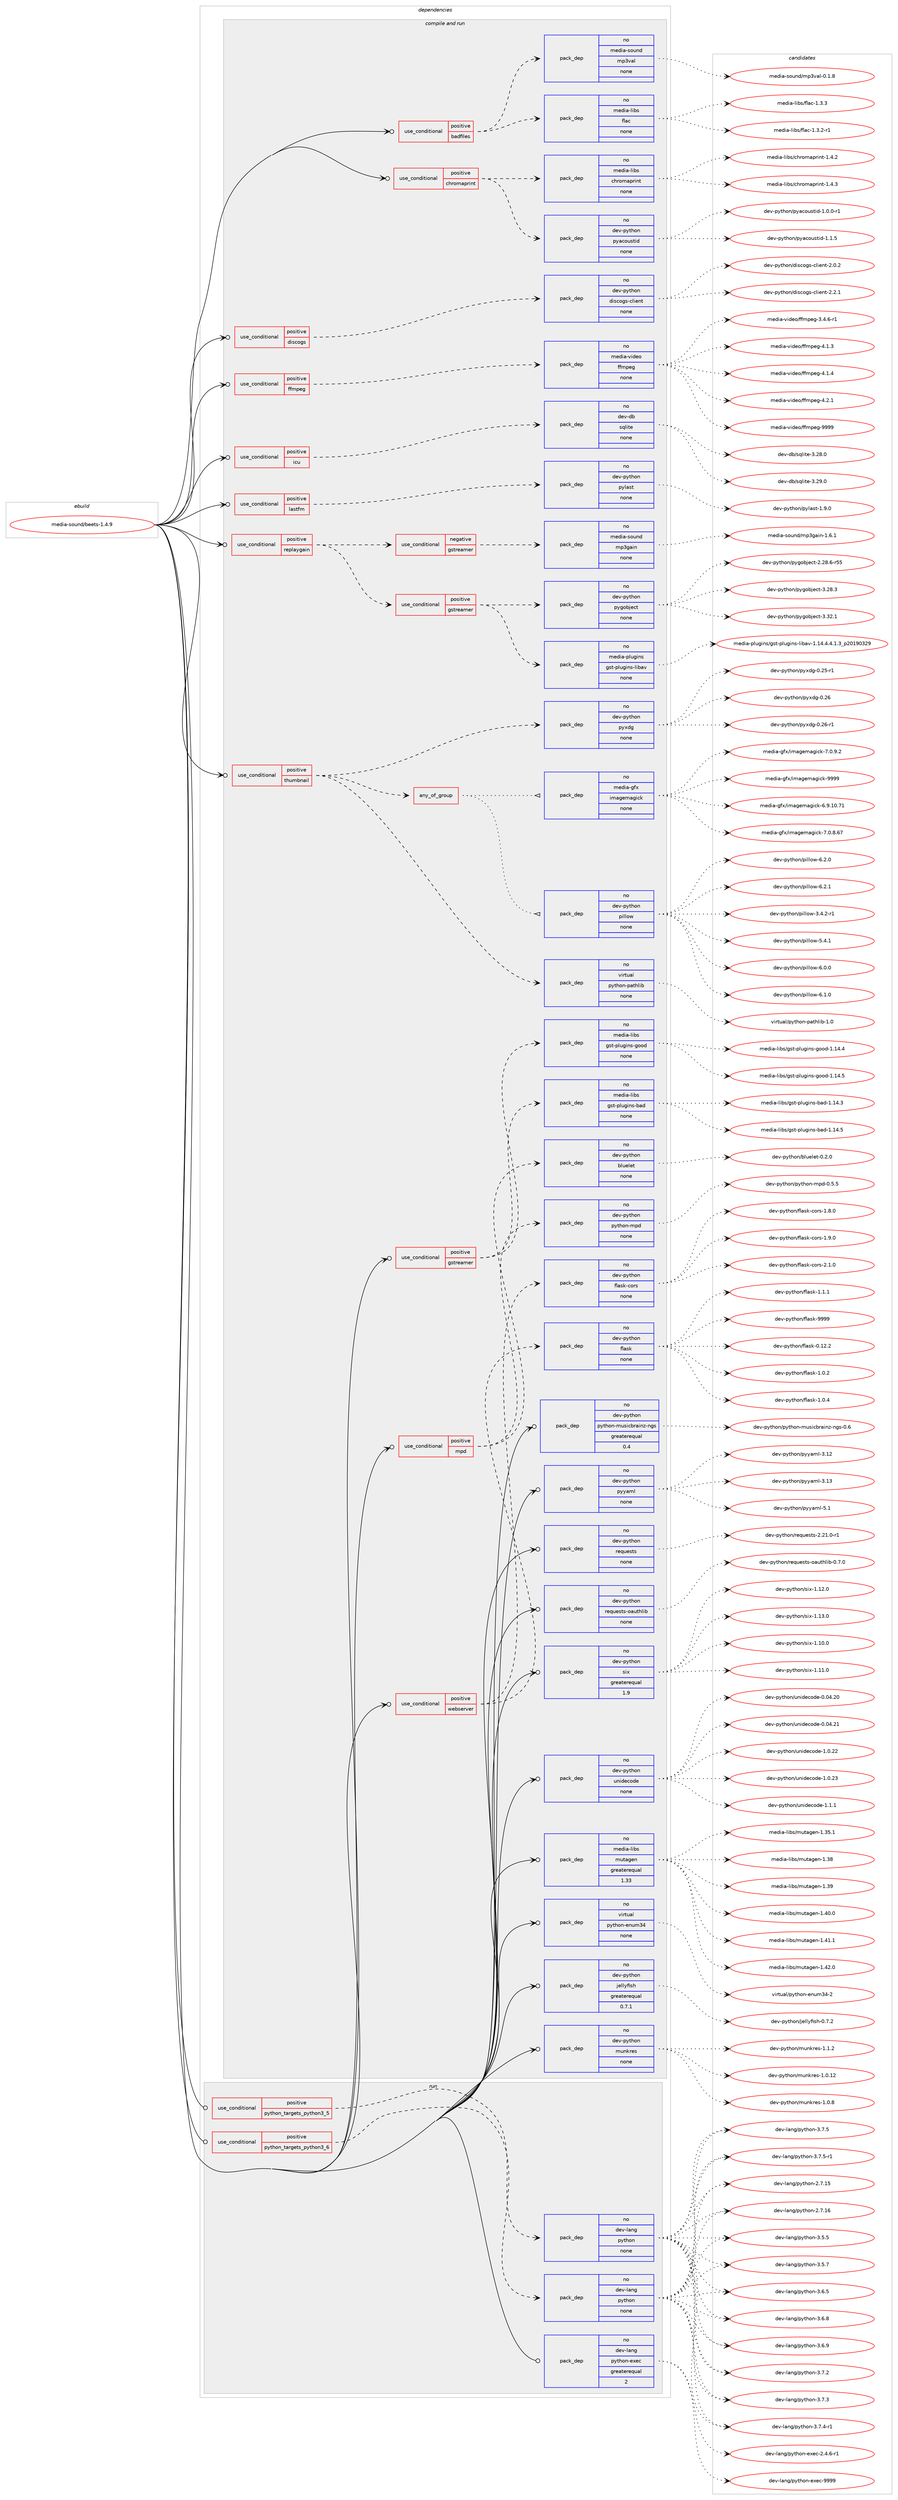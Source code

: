 digraph prolog {

# *************
# Graph options
# *************

newrank=true;
concentrate=true;
compound=true;
graph [rankdir=LR,fontname=Helvetica,fontsize=10,ranksep=1.5];#, ranksep=2.5, nodesep=0.2];
edge  [arrowhead=vee];
node  [fontname=Helvetica,fontsize=10];

# **********
# The ebuild
# **********

subgraph cluster_leftcol {
color=gray;
rank=same;
label=<<i>ebuild</i>>;
id [label="media-sound/beets-1.4.9", color=red, width=4, href="../media-sound/beets-1.4.9.svg"];
}

# ****************
# The dependencies
# ****************

subgraph cluster_midcol {
color=gray;
label=<<i>dependencies</i>>;
subgraph cluster_compile {
fillcolor="#eeeeee";
style=filled;
label=<<i>compile</i>>;
}
subgraph cluster_compileandrun {
fillcolor="#eeeeee";
style=filled;
label=<<i>compile and run</i>>;
subgraph cond193593 {
dependency797470 [label=<<TABLE BORDER="0" CELLBORDER="1" CELLSPACING="0" CELLPADDING="4"><TR><TD ROWSPAN="3" CELLPADDING="10">use_conditional</TD></TR><TR><TD>positive</TD></TR><TR><TD>badfiles</TD></TR></TABLE>>, shape=none, color=red];
subgraph pack589943 {
dependency797471 [label=<<TABLE BORDER="0" CELLBORDER="1" CELLSPACING="0" CELLPADDING="4" WIDTH="220"><TR><TD ROWSPAN="6" CELLPADDING="30">pack_dep</TD></TR><TR><TD WIDTH="110">no</TD></TR><TR><TD>media-libs</TD></TR><TR><TD>flac</TD></TR><TR><TD>none</TD></TR><TR><TD></TD></TR></TABLE>>, shape=none, color=blue];
}
dependency797470:e -> dependency797471:w [weight=20,style="dashed",arrowhead="vee"];
subgraph pack589944 {
dependency797472 [label=<<TABLE BORDER="0" CELLBORDER="1" CELLSPACING="0" CELLPADDING="4" WIDTH="220"><TR><TD ROWSPAN="6" CELLPADDING="30">pack_dep</TD></TR><TR><TD WIDTH="110">no</TD></TR><TR><TD>media-sound</TD></TR><TR><TD>mp3val</TD></TR><TR><TD>none</TD></TR><TR><TD></TD></TR></TABLE>>, shape=none, color=blue];
}
dependency797470:e -> dependency797472:w [weight=20,style="dashed",arrowhead="vee"];
}
id:e -> dependency797470:w [weight=20,style="solid",arrowhead="odotvee"];
subgraph cond193594 {
dependency797473 [label=<<TABLE BORDER="0" CELLBORDER="1" CELLSPACING="0" CELLPADDING="4"><TR><TD ROWSPAN="3" CELLPADDING="10">use_conditional</TD></TR><TR><TD>positive</TD></TR><TR><TD>chromaprint</TD></TR></TABLE>>, shape=none, color=red];
subgraph pack589945 {
dependency797474 [label=<<TABLE BORDER="0" CELLBORDER="1" CELLSPACING="0" CELLPADDING="4" WIDTH="220"><TR><TD ROWSPAN="6" CELLPADDING="30">pack_dep</TD></TR><TR><TD WIDTH="110">no</TD></TR><TR><TD>dev-python</TD></TR><TR><TD>pyacoustid</TD></TR><TR><TD>none</TD></TR><TR><TD></TD></TR></TABLE>>, shape=none, color=blue];
}
dependency797473:e -> dependency797474:w [weight=20,style="dashed",arrowhead="vee"];
subgraph pack589946 {
dependency797475 [label=<<TABLE BORDER="0" CELLBORDER="1" CELLSPACING="0" CELLPADDING="4" WIDTH="220"><TR><TD ROWSPAN="6" CELLPADDING="30">pack_dep</TD></TR><TR><TD WIDTH="110">no</TD></TR><TR><TD>media-libs</TD></TR><TR><TD>chromaprint</TD></TR><TR><TD>none</TD></TR><TR><TD></TD></TR></TABLE>>, shape=none, color=blue];
}
dependency797473:e -> dependency797475:w [weight=20,style="dashed",arrowhead="vee"];
}
id:e -> dependency797473:w [weight=20,style="solid",arrowhead="odotvee"];
subgraph cond193595 {
dependency797476 [label=<<TABLE BORDER="0" CELLBORDER="1" CELLSPACING="0" CELLPADDING="4"><TR><TD ROWSPAN="3" CELLPADDING="10">use_conditional</TD></TR><TR><TD>positive</TD></TR><TR><TD>discogs</TD></TR></TABLE>>, shape=none, color=red];
subgraph pack589947 {
dependency797477 [label=<<TABLE BORDER="0" CELLBORDER="1" CELLSPACING="0" CELLPADDING="4" WIDTH="220"><TR><TD ROWSPAN="6" CELLPADDING="30">pack_dep</TD></TR><TR><TD WIDTH="110">no</TD></TR><TR><TD>dev-python</TD></TR><TR><TD>discogs-client</TD></TR><TR><TD>none</TD></TR><TR><TD></TD></TR></TABLE>>, shape=none, color=blue];
}
dependency797476:e -> dependency797477:w [weight=20,style="dashed",arrowhead="vee"];
}
id:e -> dependency797476:w [weight=20,style="solid",arrowhead="odotvee"];
subgraph cond193596 {
dependency797478 [label=<<TABLE BORDER="0" CELLBORDER="1" CELLSPACING="0" CELLPADDING="4"><TR><TD ROWSPAN="3" CELLPADDING="10">use_conditional</TD></TR><TR><TD>positive</TD></TR><TR><TD>ffmpeg</TD></TR></TABLE>>, shape=none, color=red];
subgraph pack589948 {
dependency797479 [label=<<TABLE BORDER="0" CELLBORDER="1" CELLSPACING="0" CELLPADDING="4" WIDTH="220"><TR><TD ROWSPAN="6" CELLPADDING="30">pack_dep</TD></TR><TR><TD WIDTH="110">no</TD></TR><TR><TD>media-video</TD></TR><TR><TD>ffmpeg</TD></TR><TR><TD>none</TD></TR><TR><TD></TD></TR></TABLE>>, shape=none, color=blue];
}
dependency797478:e -> dependency797479:w [weight=20,style="dashed",arrowhead="vee"];
}
id:e -> dependency797478:w [weight=20,style="solid",arrowhead="odotvee"];
subgraph cond193597 {
dependency797480 [label=<<TABLE BORDER="0" CELLBORDER="1" CELLSPACING="0" CELLPADDING="4"><TR><TD ROWSPAN="3" CELLPADDING="10">use_conditional</TD></TR><TR><TD>positive</TD></TR><TR><TD>gstreamer</TD></TR></TABLE>>, shape=none, color=red];
subgraph pack589949 {
dependency797481 [label=<<TABLE BORDER="0" CELLBORDER="1" CELLSPACING="0" CELLPADDING="4" WIDTH="220"><TR><TD ROWSPAN="6" CELLPADDING="30">pack_dep</TD></TR><TR><TD WIDTH="110">no</TD></TR><TR><TD>media-libs</TD></TR><TR><TD>gst-plugins-good</TD></TR><TR><TD>none</TD></TR><TR><TD></TD></TR></TABLE>>, shape=none, color=blue];
}
dependency797480:e -> dependency797481:w [weight=20,style="dashed",arrowhead="vee"];
subgraph pack589950 {
dependency797482 [label=<<TABLE BORDER="0" CELLBORDER="1" CELLSPACING="0" CELLPADDING="4" WIDTH="220"><TR><TD ROWSPAN="6" CELLPADDING="30">pack_dep</TD></TR><TR><TD WIDTH="110">no</TD></TR><TR><TD>media-libs</TD></TR><TR><TD>gst-plugins-bad</TD></TR><TR><TD>none</TD></TR><TR><TD></TD></TR></TABLE>>, shape=none, color=blue];
}
dependency797480:e -> dependency797482:w [weight=20,style="dashed",arrowhead="vee"];
}
id:e -> dependency797480:w [weight=20,style="solid",arrowhead="odotvee"];
subgraph cond193598 {
dependency797483 [label=<<TABLE BORDER="0" CELLBORDER="1" CELLSPACING="0" CELLPADDING="4"><TR><TD ROWSPAN="3" CELLPADDING="10">use_conditional</TD></TR><TR><TD>positive</TD></TR><TR><TD>icu</TD></TR></TABLE>>, shape=none, color=red];
subgraph pack589951 {
dependency797484 [label=<<TABLE BORDER="0" CELLBORDER="1" CELLSPACING="0" CELLPADDING="4" WIDTH="220"><TR><TD ROWSPAN="6" CELLPADDING="30">pack_dep</TD></TR><TR><TD WIDTH="110">no</TD></TR><TR><TD>dev-db</TD></TR><TR><TD>sqlite</TD></TR><TR><TD>none</TD></TR><TR><TD></TD></TR></TABLE>>, shape=none, color=blue];
}
dependency797483:e -> dependency797484:w [weight=20,style="dashed",arrowhead="vee"];
}
id:e -> dependency797483:w [weight=20,style="solid",arrowhead="odotvee"];
subgraph cond193599 {
dependency797485 [label=<<TABLE BORDER="0" CELLBORDER="1" CELLSPACING="0" CELLPADDING="4"><TR><TD ROWSPAN="3" CELLPADDING="10">use_conditional</TD></TR><TR><TD>positive</TD></TR><TR><TD>lastfm</TD></TR></TABLE>>, shape=none, color=red];
subgraph pack589952 {
dependency797486 [label=<<TABLE BORDER="0" CELLBORDER="1" CELLSPACING="0" CELLPADDING="4" WIDTH="220"><TR><TD ROWSPAN="6" CELLPADDING="30">pack_dep</TD></TR><TR><TD WIDTH="110">no</TD></TR><TR><TD>dev-python</TD></TR><TR><TD>pylast</TD></TR><TR><TD>none</TD></TR><TR><TD></TD></TR></TABLE>>, shape=none, color=blue];
}
dependency797485:e -> dependency797486:w [weight=20,style="dashed",arrowhead="vee"];
}
id:e -> dependency797485:w [weight=20,style="solid",arrowhead="odotvee"];
subgraph cond193600 {
dependency797487 [label=<<TABLE BORDER="0" CELLBORDER="1" CELLSPACING="0" CELLPADDING="4"><TR><TD ROWSPAN="3" CELLPADDING="10">use_conditional</TD></TR><TR><TD>positive</TD></TR><TR><TD>mpd</TD></TR></TABLE>>, shape=none, color=red];
subgraph pack589953 {
dependency797488 [label=<<TABLE BORDER="0" CELLBORDER="1" CELLSPACING="0" CELLPADDING="4" WIDTH="220"><TR><TD ROWSPAN="6" CELLPADDING="30">pack_dep</TD></TR><TR><TD WIDTH="110">no</TD></TR><TR><TD>dev-python</TD></TR><TR><TD>bluelet</TD></TR><TR><TD>none</TD></TR><TR><TD></TD></TR></TABLE>>, shape=none, color=blue];
}
dependency797487:e -> dependency797488:w [weight=20,style="dashed",arrowhead="vee"];
subgraph pack589954 {
dependency797489 [label=<<TABLE BORDER="0" CELLBORDER="1" CELLSPACING="0" CELLPADDING="4" WIDTH="220"><TR><TD ROWSPAN="6" CELLPADDING="30">pack_dep</TD></TR><TR><TD WIDTH="110">no</TD></TR><TR><TD>dev-python</TD></TR><TR><TD>python-mpd</TD></TR><TR><TD>none</TD></TR><TR><TD></TD></TR></TABLE>>, shape=none, color=blue];
}
dependency797487:e -> dependency797489:w [weight=20,style="dashed",arrowhead="vee"];
}
id:e -> dependency797487:w [weight=20,style="solid",arrowhead="odotvee"];
subgraph cond193601 {
dependency797490 [label=<<TABLE BORDER="0" CELLBORDER="1" CELLSPACING="0" CELLPADDING="4"><TR><TD ROWSPAN="3" CELLPADDING="10">use_conditional</TD></TR><TR><TD>positive</TD></TR><TR><TD>replaygain</TD></TR></TABLE>>, shape=none, color=red];
subgraph cond193602 {
dependency797491 [label=<<TABLE BORDER="0" CELLBORDER="1" CELLSPACING="0" CELLPADDING="4"><TR><TD ROWSPAN="3" CELLPADDING="10">use_conditional</TD></TR><TR><TD>positive</TD></TR><TR><TD>gstreamer</TD></TR></TABLE>>, shape=none, color=red];
subgraph pack589955 {
dependency797492 [label=<<TABLE BORDER="0" CELLBORDER="1" CELLSPACING="0" CELLPADDING="4" WIDTH="220"><TR><TD ROWSPAN="6" CELLPADDING="30">pack_dep</TD></TR><TR><TD WIDTH="110">no</TD></TR><TR><TD>dev-python</TD></TR><TR><TD>pygobject</TD></TR><TR><TD>none</TD></TR><TR><TD></TD></TR></TABLE>>, shape=none, color=blue];
}
dependency797491:e -> dependency797492:w [weight=20,style="dashed",arrowhead="vee"];
subgraph pack589956 {
dependency797493 [label=<<TABLE BORDER="0" CELLBORDER="1" CELLSPACING="0" CELLPADDING="4" WIDTH="220"><TR><TD ROWSPAN="6" CELLPADDING="30">pack_dep</TD></TR><TR><TD WIDTH="110">no</TD></TR><TR><TD>media-plugins</TD></TR><TR><TD>gst-plugins-libav</TD></TR><TR><TD>none</TD></TR><TR><TD></TD></TR></TABLE>>, shape=none, color=blue];
}
dependency797491:e -> dependency797493:w [weight=20,style="dashed",arrowhead="vee"];
}
dependency797490:e -> dependency797491:w [weight=20,style="dashed",arrowhead="vee"];
subgraph cond193603 {
dependency797494 [label=<<TABLE BORDER="0" CELLBORDER="1" CELLSPACING="0" CELLPADDING="4"><TR><TD ROWSPAN="3" CELLPADDING="10">use_conditional</TD></TR><TR><TD>negative</TD></TR><TR><TD>gstreamer</TD></TR></TABLE>>, shape=none, color=red];
subgraph pack589957 {
dependency797495 [label=<<TABLE BORDER="0" CELLBORDER="1" CELLSPACING="0" CELLPADDING="4" WIDTH="220"><TR><TD ROWSPAN="6" CELLPADDING="30">pack_dep</TD></TR><TR><TD WIDTH="110">no</TD></TR><TR><TD>media-sound</TD></TR><TR><TD>mp3gain</TD></TR><TR><TD>none</TD></TR><TR><TD></TD></TR></TABLE>>, shape=none, color=blue];
}
dependency797494:e -> dependency797495:w [weight=20,style="dashed",arrowhead="vee"];
}
dependency797490:e -> dependency797494:w [weight=20,style="dashed",arrowhead="vee"];
}
id:e -> dependency797490:w [weight=20,style="solid",arrowhead="odotvee"];
subgraph cond193604 {
dependency797496 [label=<<TABLE BORDER="0" CELLBORDER="1" CELLSPACING="0" CELLPADDING="4"><TR><TD ROWSPAN="3" CELLPADDING="10">use_conditional</TD></TR><TR><TD>positive</TD></TR><TR><TD>thumbnail</TD></TR></TABLE>>, shape=none, color=red];
subgraph pack589958 {
dependency797497 [label=<<TABLE BORDER="0" CELLBORDER="1" CELLSPACING="0" CELLPADDING="4" WIDTH="220"><TR><TD ROWSPAN="6" CELLPADDING="30">pack_dep</TD></TR><TR><TD WIDTH="110">no</TD></TR><TR><TD>dev-python</TD></TR><TR><TD>pyxdg</TD></TR><TR><TD>none</TD></TR><TR><TD></TD></TR></TABLE>>, shape=none, color=blue];
}
dependency797496:e -> dependency797497:w [weight=20,style="dashed",arrowhead="vee"];
subgraph pack589959 {
dependency797498 [label=<<TABLE BORDER="0" CELLBORDER="1" CELLSPACING="0" CELLPADDING="4" WIDTH="220"><TR><TD ROWSPAN="6" CELLPADDING="30">pack_dep</TD></TR><TR><TD WIDTH="110">no</TD></TR><TR><TD>virtual</TD></TR><TR><TD>python-pathlib</TD></TR><TR><TD>none</TD></TR><TR><TD></TD></TR></TABLE>>, shape=none, color=blue];
}
dependency797496:e -> dependency797498:w [weight=20,style="dashed",arrowhead="vee"];
subgraph any13486 {
dependency797499 [label=<<TABLE BORDER="0" CELLBORDER="1" CELLSPACING="0" CELLPADDING="4"><TR><TD CELLPADDING="10">any_of_group</TD></TR></TABLE>>, shape=none, color=red];subgraph pack589960 {
dependency797500 [label=<<TABLE BORDER="0" CELLBORDER="1" CELLSPACING="0" CELLPADDING="4" WIDTH="220"><TR><TD ROWSPAN="6" CELLPADDING="30">pack_dep</TD></TR><TR><TD WIDTH="110">no</TD></TR><TR><TD>dev-python</TD></TR><TR><TD>pillow</TD></TR><TR><TD>none</TD></TR><TR><TD></TD></TR></TABLE>>, shape=none, color=blue];
}
dependency797499:e -> dependency797500:w [weight=20,style="dotted",arrowhead="oinv"];
subgraph pack589961 {
dependency797501 [label=<<TABLE BORDER="0" CELLBORDER="1" CELLSPACING="0" CELLPADDING="4" WIDTH="220"><TR><TD ROWSPAN="6" CELLPADDING="30">pack_dep</TD></TR><TR><TD WIDTH="110">no</TD></TR><TR><TD>media-gfx</TD></TR><TR><TD>imagemagick</TD></TR><TR><TD>none</TD></TR><TR><TD></TD></TR></TABLE>>, shape=none, color=blue];
}
dependency797499:e -> dependency797501:w [weight=20,style="dotted",arrowhead="oinv"];
}
dependency797496:e -> dependency797499:w [weight=20,style="dashed",arrowhead="vee"];
}
id:e -> dependency797496:w [weight=20,style="solid",arrowhead="odotvee"];
subgraph cond193605 {
dependency797502 [label=<<TABLE BORDER="0" CELLBORDER="1" CELLSPACING="0" CELLPADDING="4"><TR><TD ROWSPAN="3" CELLPADDING="10">use_conditional</TD></TR><TR><TD>positive</TD></TR><TR><TD>webserver</TD></TR></TABLE>>, shape=none, color=red];
subgraph pack589962 {
dependency797503 [label=<<TABLE BORDER="0" CELLBORDER="1" CELLSPACING="0" CELLPADDING="4" WIDTH="220"><TR><TD ROWSPAN="6" CELLPADDING="30">pack_dep</TD></TR><TR><TD WIDTH="110">no</TD></TR><TR><TD>dev-python</TD></TR><TR><TD>flask</TD></TR><TR><TD>none</TD></TR><TR><TD></TD></TR></TABLE>>, shape=none, color=blue];
}
dependency797502:e -> dependency797503:w [weight=20,style="dashed",arrowhead="vee"];
subgraph pack589963 {
dependency797504 [label=<<TABLE BORDER="0" CELLBORDER="1" CELLSPACING="0" CELLPADDING="4" WIDTH="220"><TR><TD ROWSPAN="6" CELLPADDING="30">pack_dep</TD></TR><TR><TD WIDTH="110">no</TD></TR><TR><TD>dev-python</TD></TR><TR><TD>flask-cors</TD></TR><TR><TD>none</TD></TR><TR><TD></TD></TR></TABLE>>, shape=none, color=blue];
}
dependency797502:e -> dependency797504:w [weight=20,style="dashed",arrowhead="vee"];
}
id:e -> dependency797502:w [weight=20,style="solid",arrowhead="odotvee"];
subgraph pack589964 {
dependency797505 [label=<<TABLE BORDER="0" CELLBORDER="1" CELLSPACING="0" CELLPADDING="4" WIDTH="220"><TR><TD ROWSPAN="6" CELLPADDING="30">pack_dep</TD></TR><TR><TD WIDTH="110">no</TD></TR><TR><TD>dev-python</TD></TR><TR><TD>jellyfish</TD></TR><TR><TD>greaterequal</TD></TR><TR><TD>0.7.1</TD></TR></TABLE>>, shape=none, color=blue];
}
id:e -> dependency797505:w [weight=20,style="solid",arrowhead="odotvee"];
subgraph pack589965 {
dependency797506 [label=<<TABLE BORDER="0" CELLBORDER="1" CELLSPACING="0" CELLPADDING="4" WIDTH="220"><TR><TD ROWSPAN="6" CELLPADDING="30">pack_dep</TD></TR><TR><TD WIDTH="110">no</TD></TR><TR><TD>dev-python</TD></TR><TR><TD>munkres</TD></TR><TR><TD>none</TD></TR><TR><TD></TD></TR></TABLE>>, shape=none, color=blue];
}
id:e -> dependency797506:w [weight=20,style="solid",arrowhead="odotvee"];
subgraph pack589966 {
dependency797507 [label=<<TABLE BORDER="0" CELLBORDER="1" CELLSPACING="0" CELLPADDING="4" WIDTH="220"><TR><TD ROWSPAN="6" CELLPADDING="30">pack_dep</TD></TR><TR><TD WIDTH="110">no</TD></TR><TR><TD>dev-python</TD></TR><TR><TD>python-musicbrainz-ngs</TD></TR><TR><TD>greaterequal</TD></TR><TR><TD>0.4</TD></TR></TABLE>>, shape=none, color=blue];
}
id:e -> dependency797507:w [weight=20,style="solid",arrowhead="odotvee"];
subgraph pack589967 {
dependency797508 [label=<<TABLE BORDER="0" CELLBORDER="1" CELLSPACING="0" CELLPADDING="4" WIDTH="220"><TR><TD ROWSPAN="6" CELLPADDING="30">pack_dep</TD></TR><TR><TD WIDTH="110">no</TD></TR><TR><TD>dev-python</TD></TR><TR><TD>pyyaml</TD></TR><TR><TD>none</TD></TR><TR><TD></TD></TR></TABLE>>, shape=none, color=blue];
}
id:e -> dependency797508:w [weight=20,style="solid",arrowhead="odotvee"];
subgraph pack589968 {
dependency797509 [label=<<TABLE BORDER="0" CELLBORDER="1" CELLSPACING="0" CELLPADDING="4" WIDTH="220"><TR><TD ROWSPAN="6" CELLPADDING="30">pack_dep</TD></TR><TR><TD WIDTH="110">no</TD></TR><TR><TD>dev-python</TD></TR><TR><TD>requests</TD></TR><TR><TD>none</TD></TR><TR><TD></TD></TR></TABLE>>, shape=none, color=blue];
}
id:e -> dependency797509:w [weight=20,style="solid",arrowhead="odotvee"];
subgraph pack589969 {
dependency797510 [label=<<TABLE BORDER="0" CELLBORDER="1" CELLSPACING="0" CELLPADDING="4" WIDTH="220"><TR><TD ROWSPAN="6" CELLPADDING="30">pack_dep</TD></TR><TR><TD WIDTH="110">no</TD></TR><TR><TD>dev-python</TD></TR><TR><TD>requests-oauthlib</TD></TR><TR><TD>none</TD></TR><TR><TD></TD></TR></TABLE>>, shape=none, color=blue];
}
id:e -> dependency797510:w [weight=20,style="solid",arrowhead="odotvee"];
subgraph pack589970 {
dependency797511 [label=<<TABLE BORDER="0" CELLBORDER="1" CELLSPACING="0" CELLPADDING="4" WIDTH="220"><TR><TD ROWSPAN="6" CELLPADDING="30">pack_dep</TD></TR><TR><TD WIDTH="110">no</TD></TR><TR><TD>dev-python</TD></TR><TR><TD>six</TD></TR><TR><TD>greaterequal</TD></TR><TR><TD>1.9</TD></TR></TABLE>>, shape=none, color=blue];
}
id:e -> dependency797511:w [weight=20,style="solid",arrowhead="odotvee"];
subgraph pack589971 {
dependency797512 [label=<<TABLE BORDER="0" CELLBORDER="1" CELLSPACING="0" CELLPADDING="4" WIDTH="220"><TR><TD ROWSPAN="6" CELLPADDING="30">pack_dep</TD></TR><TR><TD WIDTH="110">no</TD></TR><TR><TD>dev-python</TD></TR><TR><TD>unidecode</TD></TR><TR><TD>none</TD></TR><TR><TD></TD></TR></TABLE>>, shape=none, color=blue];
}
id:e -> dependency797512:w [weight=20,style="solid",arrowhead="odotvee"];
subgraph pack589972 {
dependency797513 [label=<<TABLE BORDER="0" CELLBORDER="1" CELLSPACING="0" CELLPADDING="4" WIDTH="220"><TR><TD ROWSPAN="6" CELLPADDING="30">pack_dep</TD></TR><TR><TD WIDTH="110">no</TD></TR><TR><TD>media-libs</TD></TR><TR><TD>mutagen</TD></TR><TR><TD>greaterequal</TD></TR><TR><TD>1.33</TD></TR></TABLE>>, shape=none, color=blue];
}
id:e -> dependency797513:w [weight=20,style="solid",arrowhead="odotvee"];
subgraph pack589973 {
dependency797514 [label=<<TABLE BORDER="0" CELLBORDER="1" CELLSPACING="0" CELLPADDING="4" WIDTH="220"><TR><TD ROWSPAN="6" CELLPADDING="30">pack_dep</TD></TR><TR><TD WIDTH="110">no</TD></TR><TR><TD>virtual</TD></TR><TR><TD>python-enum34</TD></TR><TR><TD>none</TD></TR><TR><TD></TD></TR></TABLE>>, shape=none, color=blue];
}
id:e -> dependency797514:w [weight=20,style="solid",arrowhead="odotvee"];
}
subgraph cluster_run {
fillcolor="#eeeeee";
style=filled;
label=<<i>run</i>>;
subgraph cond193606 {
dependency797515 [label=<<TABLE BORDER="0" CELLBORDER="1" CELLSPACING="0" CELLPADDING="4"><TR><TD ROWSPAN="3" CELLPADDING="10">use_conditional</TD></TR><TR><TD>positive</TD></TR><TR><TD>python_targets_python3_5</TD></TR></TABLE>>, shape=none, color=red];
subgraph pack589974 {
dependency797516 [label=<<TABLE BORDER="0" CELLBORDER="1" CELLSPACING="0" CELLPADDING="4" WIDTH="220"><TR><TD ROWSPAN="6" CELLPADDING="30">pack_dep</TD></TR><TR><TD WIDTH="110">no</TD></TR><TR><TD>dev-lang</TD></TR><TR><TD>python</TD></TR><TR><TD>none</TD></TR><TR><TD></TD></TR></TABLE>>, shape=none, color=blue];
}
dependency797515:e -> dependency797516:w [weight=20,style="dashed",arrowhead="vee"];
}
id:e -> dependency797515:w [weight=20,style="solid",arrowhead="odot"];
subgraph cond193607 {
dependency797517 [label=<<TABLE BORDER="0" CELLBORDER="1" CELLSPACING="0" CELLPADDING="4"><TR><TD ROWSPAN="3" CELLPADDING="10">use_conditional</TD></TR><TR><TD>positive</TD></TR><TR><TD>python_targets_python3_6</TD></TR></TABLE>>, shape=none, color=red];
subgraph pack589975 {
dependency797518 [label=<<TABLE BORDER="0" CELLBORDER="1" CELLSPACING="0" CELLPADDING="4" WIDTH="220"><TR><TD ROWSPAN="6" CELLPADDING="30">pack_dep</TD></TR><TR><TD WIDTH="110">no</TD></TR><TR><TD>dev-lang</TD></TR><TR><TD>python</TD></TR><TR><TD>none</TD></TR><TR><TD></TD></TR></TABLE>>, shape=none, color=blue];
}
dependency797517:e -> dependency797518:w [weight=20,style="dashed",arrowhead="vee"];
}
id:e -> dependency797517:w [weight=20,style="solid",arrowhead="odot"];
subgraph pack589976 {
dependency797519 [label=<<TABLE BORDER="0" CELLBORDER="1" CELLSPACING="0" CELLPADDING="4" WIDTH="220"><TR><TD ROWSPAN="6" CELLPADDING="30">pack_dep</TD></TR><TR><TD WIDTH="110">no</TD></TR><TR><TD>dev-lang</TD></TR><TR><TD>python-exec</TD></TR><TR><TD>greaterequal</TD></TR><TR><TD>2</TD></TR></TABLE>>, shape=none, color=blue];
}
id:e -> dependency797519:w [weight=20,style="solid",arrowhead="odot"];
}
}

# **************
# The candidates
# **************

subgraph cluster_choices {
rank=same;
color=gray;
label=<<i>candidates</i>>;

subgraph choice589943 {
color=black;
nodesep=1;
choice1091011001059745108105981154710210897994549465146504511449 [label="media-libs/flac-1.3.2-r1", color=red, width=4,href="../media-libs/flac-1.3.2-r1.svg"];
choice109101100105974510810598115471021089799454946514651 [label="media-libs/flac-1.3.3", color=red, width=4,href="../media-libs/flac-1.3.3.svg"];
dependency797471:e -> choice1091011001059745108105981154710210897994549465146504511449:w [style=dotted,weight="100"];
dependency797471:e -> choice109101100105974510810598115471021089799454946514651:w [style=dotted,weight="100"];
}
subgraph choice589944 {
color=black;
nodesep=1;
choice1091011001059745115111117110100471091125111897108454846494656 [label="media-sound/mp3val-0.1.8", color=red, width=4,href="../media-sound/mp3val-0.1.8.svg"];
dependency797472:e -> choice1091011001059745115111117110100471091125111897108454846494656:w [style=dotted,weight="100"];
}
subgraph choice589945 {
color=black;
nodesep=1;
choice100101118451121211161041111104711212197991111171151161051004549464846484511449 [label="dev-python/pyacoustid-1.0.0-r1", color=red, width=4,href="../dev-python/pyacoustid-1.0.0-r1.svg"];
choice10010111845112121116104111110471121219799111117115116105100454946494653 [label="dev-python/pyacoustid-1.1.5", color=red, width=4,href="../dev-python/pyacoustid-1.1.5.svg"];
dependency797474:e -> choice100101118451121211161041111104711212197991111171151161051004549464846484511449:w [style=dotted,weight="100"];
dependency797474:e -> choice10010111845112121116104111110471121219799111117115116105100454946494653:w [style=dotted,weight="100"];
}
subgraph choice589946 {
color=black;
nodesep=1;
choice109101100105974510810598115479910411411110997112114105110116454946524650 [label="media-libs/chromaprint-1.4.2", color=red, width=4,href="../media-libs/chromaprint-1.4.2.svg"];
choice109101100105974510810598115479910411411110997112114105110116454946524651 [label="media-libs/chromaprint-1.4.3", color=red, width=4,href="../media-libs/chromaprint-1.4.3.svg"];
dependency797475:e -> choice109101100105974510810598115479910411411110997112114105110116454946524650:w [style=dotted,weight="100"];
dependency797475:e -> choice109101100105974510810598115479910411411110997112114105110116454946524651:w [style=dotted,weight="100"];
}
subgraph choice589947 {
color=black;
nodesep=1;
choice1001011184511212111610411111047100105115991111031154599108105101110116455046484650 [label="dev-python/discogs-client-2.0.2", color=red, width=4,href="../dev-python/discogs-client-2.0.2.svg"];
choice1001011184511212111610411111047100105115991111031154599108105101110116455046504649 [label="dev-python/discogs-client-2.2.1", color=red, width=4,href="../dev-python/discogs-client-2.2.1.svg"];
dependency797477:e -> choice1001011184511212111610411111047100105115991111031154599108105101110116455046484650:w [style=dotted,weight="100"];
dependency797477:e -> choice1001011184511212111610411111047100105115991111031154599108105101110116455046504649:w [style=dotted,weight="100"];
}
subgraph choice589948 {
color=black;
nodesep=1;
choice1091011001059745118105100101111471021021091121011034551465246544511449 [label="media-video/ffmpeg-3.4.6-r1", color=red, width=4,href="../media-video/ffmpeg-3.4.6-r1.svg"];
choice109101100105974511810510010111147102102109112101103455246494651 [label="media-video/ffmpeg-4.1.3", color=red, width=4,href="../media-video/ffmpeg-4.1.3.svg"];
choice109101100105974511810510010111147102102109112101103455246494652 [label="media-video/ffmpeg-4.1.4", color=red, width=4,href="../media-video/ffmpeg-4.1.4.svg"];
choice109101100105974511810510010111147102102109112101103455246504649 [label="media-video/ffmpeg-4.2.1", color=red, width=4,href="../media-video/ffmpeg-4.2.1.svg"];
choice1091011001059745118105100101111471021021091121011034557575757 [label="media-video/ffmpeg-9999", color=red, width=4,href="../media-video/ffmpeg-9999.svg"];
dependency797479:e -> choice1091011001059745118105100101111471021021091121011034551465246544511449:w [style=dotted,weight="100"];
dependency797479:e -> choice109101100105974511810510010111147102102109112101103455246494651:w [style=dotted,weight="100"];
dependency797479:e -> choice109101100105974511810510010111147102102109112101103455246494652:w [style=dotted,weight="100"];
dependency797479:e -> choice109101100105974511810510010111147102102109112101103455246504649:w [style=dotted,weight="100"];
dependency797479:e -> choice1091011001059745118105100101111471021021091121011034557575757:w [style=dotted,weight="100"];
}
subgraph choice589949 {
color=black;
nodesep=1;
choice10910110010597451081059811547103115116451121081171031051101154510311111110045494649524652 [label="media-libs/gst-plugins-good-1.14.4", color=red, width=4,href="../media-libs/gst-plugins-good-1.14.4.svg"];
choice10910110010597451081059811547103115116451121081171031051101154510311111110045494649524653 [label="media-libs/gst-plugins-good-1.14.5", color=red, width=4,href="../media-libs/gst-plugins-good-1.14.5.svg"];
dependency797481:e -> choice10910110010597451081059811547103115116451121081171031051101154510311111110045494649524652:w [style=dotted,weight="100"];
dependency797481:e -> choice10910110010597451081059811547103115116451121081171031051101154510311111110045494649524653:w [style=dotted,weight="100"];
}
subgraph choice589950 {
color=black;
nodesep=1;
choice109101100105974510810598115471031151164511210811710310511011545989710045494649524651 [label="media-libs/gst-plugins-bad-1.14.3", color=red, width=4,href="../media-libs/gst-plugins-bad-1.14.3.svg"];
choice109101100105974510810598115471031151164511210811710310511011545989710045494649524653 [label="media-libs/gst-plugins-bad-1.14.5", color=red, width=4,href="../media-libs/gst-plugins-bad-1.14.5.svg"];
dependency797482:e -> choice109101100105974510810598115471031151164511210811710310511011545989710045494649524651:w [style=dotted,weight="100"];
dependency797482:e -> choice109101100105974510810598115471031151164511210811710310511011545989710045494649524653:w [style=dotted,weight="100"];
}
subgraph choice589951 {
color=black;
nodesep=1;
choice10010111845100984711511310810511610145514650564648 [label="dev-db/sqlite-3.28.0", color=red, width=4,href="../dev-db/sqlite-3.28.0.svg"];
choice10010111845100984711511310810511610145514650574648 [label="dev-db/sqlite-3.29.0", color=red, width=4,href="../dev-db/sqlite-3.29.0.svg"];
dependency797484:e -> choice10010111845100984711511310810511610145514650564648:w [style=dotted,weight="100"];
dependency797484:e -> choice10010111845100984711511310810511610145514650574648:w [style=dotted,weight="100"];
}
subgraph choice589952 {
color=black;
nodesep=1;
choice100101118451121211161041111104711212110897115116454946574648 [label="dev-python/pylast-1.9.0", color=red, width=4,href="../dev-python/pylast-1.9.0.svg"];
dependency797486:e -> choice100101118451121211161041111104711212110897115116454946574648:w [style=dotted,weight="100"];
}
subgraph choice589953 {
color=black;
nodesep=1;
choice100101118451121211161041111104798108117101108101116454846504648 [label="dev-python/bluelet-0.2.0", color=red, width=4,href="../dev-python/bluelet-0.2.0.svg"];
dependency797488:e -> choice100101118451121211161041111104798108117101108101116454846504648:w [style=dotted,weight="100"];
}
subgraph choice589954 {
color=black;
nodesep=1;
choice100101118451121211161041111104711212111610411111045109112100454846534653 [label="dev-python/python-mpd-0.5.5", color=red, width=4,href="../dev-python/python-mpd-0.5.5.svg"];
dependency797489:e -> choice100101118451121211161041111104711212111610411111045109112100454846534653:w [style=dotted,weight="100"];
}
subgraph choice589955 {
color=black;
nodesep=1;
choice1001011184511212111610411111047112121103111981061019911645504650564654451145353 [label="dev-python/pygobject-2.28.6-r55", color=red, width=4,href="../dev-python/pygobject-2.28.6-r55.svg"];
choice1001011184511212111610411111047112121103111981061019911645514650564651 [label="dev-python/pygobject-3.28.3", color=red, width=4,href="../dev-python/pygobject-3.28.3.svg"];
choice1001011184511212111610411111047112121103111981061019911645514651504649 [label="dev-python/pygobject-3.32.1", color=red, width=4,href="../dev-python/pygobject-3.32.1.svg"];
dependency797492:e -> choice1001011184511212111610411111047112121103111981061019911645504650564654451145353:w [style=dotted,weight="100"];
dependency797492:e -> choice1001011184511212111610411111047112121103111981061019911645514650564651:w [style=dotted,weight="100"];
dependency797492:e -> choice1001011184511212111610411111047112121103111981061019911645514651504649:w [style=dotted,weight="100"];
}
subgraph choice589956 {
color=black;
nodesep=1;
choice1091011001059745112108117103105110115471031151164511210811710310511011545108105989711845494649524652465246494651951125048495748515057 [label="media-plugins/gst-plugins-libav-1.14.4.4.1.3_p20190329", color=red, width=4,href="../media-plugins/gst-plugins-libav-1.14.4.4.1.3_p20190329.svg"];
dependency797493:e -> choice1091011001059745112108117103105110115471031151164511210811710310511011545108105989711845494649524652465246494651951125048495748515057:w [style=dotted,weight="100"];
}
subgraph choice589957 {
color=black;
nodesep=1;
choice1091011001059745115111117110100471091125110397105110454946544649 [label="media-sound/mp3gain-1.6.1", color=red, width=4,href="../media-sound/mp3gain-1.6.1.svg"];
dependency797495:e -> choice1091011001059745115111117110100471091125110397105110454946544649:w [style=dotted,weight="100"];
}
subgraph choice589958 {
color=black;
nodesep=1;
choice100101118451121211161041111104711212112010010345484650534511449 [label="dev-python/pyxdg-0.25-r1", color=red, width=4,href="../dev-python/pyxdg-0.25-r1.svg"];
choice10010111845112121116104111110471121211201001034548465054 [label="dev-python/pyxdg-0.26", color=red, width=4,href="../dev-python/pyxdg-0.26.svg"];
choice100101118451121211161041111104711212112010010345484650544511449 [label="dev-python/pyxdg-0.26-r1", color=red, width=4,href="../dev-python/pyxdg-0.26-r1.svg"];
dependency797497:e -> choice100101118451121211161041111104711212112010010345484650534511449:w [style=dotted,weight="100"];
dependency797497:e -> choice10010111845112121116104111110471121211201001034548465054:w [style=dotted,weight="100"];
dependency797497:e -> choice100101118451121211161041111104711212112010010345484650544511449:w [style=dotted,weight="100"];
}
subgraph choice589959 {
color=black;
nodesep=1;
choice118105114116117971084711212111610411111045112971161041081059845494648 [label="virtual/python-pathlib-1.0", color=red, width=4,href="../virtual/python-pathlib-1.0.svg"];
dependency797498:e -> choice118105114116117971084711212111610411111045112971161041081059845494648:w [style=dotted,weight="100"];
}
subgraph choice589960 {
color=black;
nodesep=1;
choice10010111845112121116104111110471121051081081111194551465246504511449 [label="dev-python/pillow-3.4.2-r1", color=red, width=4,href="../dev-python/pillow-3.4.2-r1.svg"];
choice1001011184511212111610411111047112105108108111119455346524649 [label="dev-python/pillow-5.4.1", color=red, width=4,href="../dev-python/pillow-5.4.1.svg"];
choice1001011184511212111610411111047112105108108111119455446484648 [label="dev-python/pillow-6.0.0", color=red, width=4,href="../dev-python/pillow-6.0.0.svg"];
choice1001011184511212111610411111047112105108108111119455446494648 [label="dev-python/pillow-6.1.0", color=red, width=4,href="../dev-python/pillow-6.1.0.svg"];
choice1001011184511212111610411111047112105108108111119455446504648 [label="dev-python/pillow-6.2.0", color=red, width=4,href="../dev-python/pillow-6.2.0.svg"];
choice1001011184511212111610411111047112105108108111119455446504649 [label="dev-python/pillow-6.2.1", color=red, width=4,href="../dev-python/pillow-6.2.1.svg"];
dependency797500:e -> choice10010111845112121116104111110471121051081081111194551465246504511449:w [style=dotted,weight="100"];
dependency797500:e -> choice1001011184511212111610411111047112105108108111119455346524649:w [style=dotted,weight="100"];
dependency797500:e -> choice1001011184511212111610411111047112105108108111119455446484648:w [style=dotted,weight="100"];
dependency797500:e -> choice1001011184511212111610411111047112105108108111119455446494648:w [style=dotted,weight="100"];
dependency797500:e -> choice1001011184511212111610411111047112105108108111119455446504648:w [style=dotted,weight="100"];
dependency797500:e -> choice1001011184511212111610411111047112105108108111119455446504649:w [style=dotted,weight="100"];
}
subgraph choice589961 {
color=black;
nodesep=1;
choice10910110010597451031021204710510997103101109971031059910745544657464948465549 [label="media-gfx/imagemagick-6.9.10.71", color=red, width=4,href="../media-gfx/imagemagick-6.9.10.71.svg"];
choice109101100105974510310212047105109971031011099710310599107455546484656465455 [label="media-gfx/imagemagick-7.0.8.67", color=red, width=4,href="../media-gfx/imagemagick-7.0.8.67.svg"];
choice1091011001059745103102120471051099710310110997103105991074555464846574650 [label="media-gfx/imagemagick-7.0.9.2", color=red, width=4,href="../media-gfx/imagemagick-7.0.9.2.svg"];
choice1091011001059745103102120471051099710310110997103105991074557575757 [label="media-gfx/imagemagick-9999", color=red, width=4,href="../media-gfx/imagemagick-9999.svg"];
dependency797501:e -> choice10910110010597451031021204710510997103101109971031059910745544657464948465549:w [style=dotted,weight="100"];
dependency797501:e -> choice109101100105974510310212047105109971031011099710310599107455546484656465455:w [style=dotted,weight="100"];
dependency797501:e -> choice1091011001059745103102120471051099710310110997103105991074555464846574650:w [style=dotted,weight="100"];
dependency797501:e -> choice1091011001059745103102120471051099710310110997103105991074557575757:w [style=dotted,weight="100"];
}
subgraph choice589962 {
color=black;
nodesep=1;
choice10010111845112121116104111110471021089711510745484649504650 [label="dev-python/flask-0.12.2", color=red, width=4,href="../dev-python/flask-0.12.2.svg"];
choice100101118451121211161041111104710210897115107454946484650 [label="dev-python/flask-1.0.2", color=red, width=4,href="../dev-python/flask-1.0.2.svg"];
choice100101118451121211161041111104710210897115107454946484652 [label="dev-python/flask-1.0.4", color=red, width=4,href="../dev-python/flask-1.0.4.svg"];
choice100101118451121211161041111104710210897115107454946494649 [label="dev-python/flask-1.1.1", color=red, width=4,href="../dev-python/flask-1.1.1.svg"];
choice1001011184511212111610411111047102108971151074557575757 [label="dev-python/flask-9999", color=red, width=4,href="../dev-python/flask-9999.svg"];
dependency797503:e -> choice10010111845112121116104111110471021089711510745484649504650:w [style=dotted,weight="100"];
dependency797503:e -> choice100101118451121211161041111104710210897115107454946484650:w [style=dotted,weight="100"];
dependency797503:e -> choice100101118451121211161041111104710210897115107454946484652:w [style=dotted,weight="100"];
dependency797503:e -> choice100101118451121211161041111104710210897115107454946494649:w [style=dotted,weight="100"];
dependency797503:e -> choice1001011184511212111610411111047102108971151074557575757:w [style=dotted,weight="100"];
}
subgraph choice589963 {
color=black;
nodesep=1;
choice1001011184511212111610411111047102108971151074599111114115454946564648 [label="dev-python/flask-cors-1.8.0", color=red, width=4,href="../dev-python/flask-cors-1.8.0.svg"];
choice1001011184511212111610411111047102108971151074599111114115454946574648 [label="dev-python/flask-cors-1.9.0", color=red, width=4,href="../dev-python/flask-cors-1.9.0.svg"];
choice1001011184511212111610411111047102108971151074599111114115455046494648 [label="dev-python/flask-cors-2.1.0", color=red, width=4,href="../dev-python/flask-cors-2.1.0.svg"];
dependency797504:e -> choice1001011184511212111610411111047102108971151074599111114115454946564648:w [style=dotted,weight="100"];
dependency797504:e -> choice1001011184511212111610411111047102108971151074599111114115454946574648:w [style=dotted,weight="100"];
dependency797504:e -> choice1001011184511212111610411111047102108971151074599111114115455046494648:w [style=dotted,weight="100"];
}
subgraph choice589964 {
color=black;
nodesep=1;
choice1001011184511212111610411111047106101108108121102105115104454846554650 [label="dev-python/jellyfish-0.7.2", color=red, width=4,href="../dev-python/jellyfish-0.7.2.svg"];
dependency797505:e -> choice1001011184511212111610411111047106101108108121102105115104454846554650:w [style=dotted,weight="100"];
}
subgraph choice589965 {
color=black;
nodesep=1;
choice100101118451121211161041111104710911711010711410111545494648464950 [label="dev-python/munkres-1.0.12", color=red, width=4,href="../dev-python/munkres-1.0.12.svg"];
choice1001011184511212111610411111047109117110107114101115454946484656 [label="dev-python/munkres-1.0.8", color=red, width=4,href="../dev-python/munkres-1.0.8.svg"];
choice1001011184511212111610411111047109117110107114101115454946494650 [label="dev-python/munkres-1.1.2", color=red, width=4,href="../dev-python/munkres-1.1.2.svg"];
dependency797506:e -> choice100101118451121211161041111104710911711010711410111545494648464950:w [style=dotted,weight="100"];
dependency797506:e -> choice1001011184511212111610411111047109117110107114101115454946484656:w [style=dotted,weight="100"];
dependency797506:e -> choice1001011184511212111610411111047109117110107114101115454946494650:w [style=dotted,weight="100"];
}
subgraph choice589966 {
color=black;
nodesep=1;
choice1001011184511212111610411111047112121116104111110451091171151059998114971051101224511010311545484654 [label="dev-python/python-musicbrainz-ngs-0.6", color=red, width=4,href="../dev-python/python-musicbrainz-ngs-0.6.svg"];
dependency797507:e -> choice1001011184511212111610411111047112121116104111110451091171151059998114971051101224511010311545484654:w [style=dotted,weight="100"];
}
subgraph choice589967 {
color=black;
nodesep=1;
choice1001011184511212111610411111047112121121971091084551464950 [label="dev-python/pyyaml-3.12", color=red, width=4,href="../dev-python/pyyaml-3.12.svg"];
choice1001011184511212111610411111047112121121971091084551464951 [label="dev-python/pyyaml-3.13", color=red, width=4,href="../dev-python/pyyaml-3.13.svg"];
choice10010111845112121116104111110471121211219710910845534649 [label="dev-python/pyyaml-5.1", color=red, width=4,href="../dev-python/pyyaml-5.1.svg"];
dependency797508:e -> choice1001011184511212111610411111047112121121971091084551464950:w [style=dotted,weight="100"];
dependency797508:e -> choice1001011184511212111610411111047112121121971091084551464951:w [style=dotted,weight="100"];
dependency797508:e -> choice10010111845112121116104111110471121211219710910845534649:w [style=dotted,weight="100"];
}
subgraph choice589968 {
color=black;
nodesep=1;
choice1001011184511212111610411111047114101113117101115116115455046504946484511449 [label="dev-python/requests-2.21.0-r1", color=red, width=4,href="../dev-python/requests-2.21.0-r1.svg"];
dependency797509:e -> choice1001011184511212111610411111047114101113117101115116115455046504946484511449:w [style=dotted,weight="100"];
}
subgraph choice589969 {
color=black;
nodesep=1;
choice1001011184511212111610411111047114101113117101115116115451119711711610410810598454846554648 [label="dev-python/requests-oauthlib-0.7.0", color=red, width=4,href="../dev-python/requests-oauthlib-0.7.0.svg"];
dependency797510:e -> choice1001011184511212111610411111047114101113117101115116115451119711711610410810598454846554648:w [style=dotted,weight="100"];
}
subgraph choice589970 {
color=black;
nodesep=1;
choice100101118451121211161041111104711510512045494649484648 [label="dev-python/six-1.10.0", color=red, width=4,href="../dev-python/six-1.10.0.svg"];
choice100101118451121211161041111104711510512045494649494648 [label="dev-python/six-1.11.0", color=red, width=4,href="../dev-python/six-1.11.0.svg"];
choice100101118451121211161041111104711510512045494649504648 [label="dev-python/six-1.12.0", color=red, width=4,href="../dev-python/six-1.12.0.svg"];
choice100101118451121211161041111104711510512045494649514648 [label="dev-python/six-1.13.0", color=red, width=4,href="../dev-python/six-1.13.0.svg"];
dependency797511:e -> choice100101118451121211161041111104711510512045494649484648:w [style=dotted,weight="100"];
dependency797511:e -> choice100101118451121211161041111104711510512045494649494648:w [style=dotted,weight="100"];
dependency797511:e -> choice100101118451121211161041111104711510512045494649504648:w [style=dotted,weight="100"];
dependency797511:e -> choice100101118451121211161041111104711510512045494649514648:w [style=dotted,weight="100"];
}
subgraph choice589971 {
color=black;
nodesep=1;
choice1001011184511212111610411111047117110105100101991111001014548464852465048 [label="dev-python/unidecode-0.04.20", color=red, width=4,href="../dev-python/unidecode-0.04.20.svg"];
choice1001011184511212111610411111047117110105100101991111001014548464852465049 [label="dev-python/unidecode-0.04.21", color=red, width=4,href="../dev-python/unidecode-0.04.21.svg"];
choice10010111845112121116104111110471171101051001019911110010145494648465050 [label="dev-python/unidecode-1.0.22", color=red, width=4,href="../dev-python/unidecode-1.0.22.svg"];
choice10010111845112121116104111110471171101051001019911110010145494648465051 [label="dev-python/unidecode-1.0.23", color=red, width=4,href="../dev-python/unidecode-1.0.23.svg"];
choice100101118451121211161041111104711711010510010199111100101454946494649 [label="dev-python/unidecode-1.1.1", color=red, width=4,href="../dev-python/unidecode-1.1.1.svg"];
dependency797512:e -> choice1001011184511212111610411111047117110105100101991111001014548464852465048:w [style=dotted,weight="100"];
dependency797512:e -> choice1001011184511212111610411111047117110105100101991111001014548464852465049:w [style=dotted,weight="100"];
dependency797512:e -> choice10010111845112121116104111110471171101051001019911110010145494648465050:w [style=dotted,weight="100"];
dependency797512:e -> choice10010111845112121116104111110471171101051001019911110010145494648465051:w [style=dotted,weight="100"];
dependency797512:e -> choice100101118451121211161041111104711711010510010199111100101454946494649:w [style=dotted,weight="100"];
}
subgraph choice589972 {
color=black;
nodesep=1;
choice109101100105974510810598115471091171169710310111045494651534649 [label="media-libs/mutagen-1.35.1", color=red, width=4,href="../media-libs/mutagen-1.35.1.svg"];
choice10910110010597451081059811547109117116971031011104549465156 [label="media-libs/mutagen-1.38", color=red, width=4,href="../media-libs/mutagen-1.38.svg"];
choice10910110010597451081059811547109117116971031011104549465157 [label="media-libs/mutagen-1.39", color=red, width=4,href="../media-libs/mutagen-1.39.svg"];
choice109101100105974510810598115471091171169710310111045494652484648 [label="media-libs/mutagen-1.40.0", color=red, width=4,href="../media-libs/mutagen-1.40.0.svg"];
choice109101100105974510810598115471091171169710310111045494652494649 [label="media-libs/mutagen-1.41.1", color=red, width=4,href="../media-libs/mutagen-1.41.1.svg"];
choice109101100105974510810598115471091171169710310111045494652504648 [label="media-libs/mutagen-1.42.0", color=red, width=4,href="../media-libs/mutagen-1.42.0.svg"];
dependency797513:e -> choice109101100105974510810598115471091171169710310111045494651534649:w [style=dotted,weight="100"];
dependency797513:e -> choice10910110010597451081059811547109117116971031011104549465156:w [style=dotted,weight="100"];
dependency797513:e -> choice10910110010597451081059811547109117116971031011104549465157:w [style=dotted,weight="100"];
dependency797513:e -> choice109101100105974510810598115471091171169710310111045494652484648:w [style=dotted,weight="100"];
dependency797513:e -> choice109101100105974510810598115471091171169710310111045494652494649:w [style=dotted,weight="100"];
dependency797513:e -> choice109101100105974510810598115471091171169710310111045494652504648:w [style=dotted,weight="100"];
}
subgraph choice589973 {
color=black;
nodesep=1;
choice11810511411611797108471121211161041111104510111011710951524550 [label="virtual/python-enum34-2", color=red, width=4,href="../virtual/python-enum34-2.svg"];
dependency797514:e -> choice11810511411611797108471121211161041111104510111011710951524550:w [style=dotted,weight="100"];
}
subgraph choice589974 {
color=black;
nodesep=1;
choice10010111845108971101034711212111610411111045504655464953 [label="dev-lang/python-2.7.15", color=red, width=4,href="../dev-lang/python-2.7.15.svg"];
choice10010111845108971101034711212111610411111045504655464954 [label="dev-lang/python-2.7.16", color=red, width=4,href="../dev-lang/python-2.7.16.svg"];
choice100101118451089711010347112121116104111110455146534653 [label="dev-lang/python-3.5.5", color=red, width=4,href="../dev-lang/python-3.5.5.svg"];
choice100101118451089711010347112121116104111110455146534655 [label="dev-lang/python-3.5.7", color=red, width=4,href="../dev-lang/python-3.5.7.svg"];
choice100101118451089711010347112121116104111110455146544653 [label="dev-lang/python-3.6.5", color=red, width=4,href="../dev-lang/python-3.6.5.svg"];
choice100101118451089711010347112121116104111110455146544656 [label="dev-lang/python-3.6.8", color=red, width=4,href="../dev-lang/python-3.6.8.svg"];
choice100101118451089711010347112121116104111110455146544657 [label="dev-lang/python-3.6.9", color=red, width=4,href="../dev-lang/python-3.6.9.svg"];
choice100101118451089711010347112121116104111110455146554650 [label="dev-lang/python-3.7.2", color=red, width=4,href="../dev-lang/python-3.7.2.svg"];
choice100101118451089711010347112121116104111110455146554651 [label="dev-lang/python-3.7.3", color=red, width=4,href="../dev-lang/python-3.7.3.svg"];
choice1001011184510897110103471121211161041111104551465546524511449 [label="dev-lang/python-3.7.4-r1", color=red, width=4,href="../dev-lang/python-3.7.4-r1.svg"];
choice100101118451089711010347112121116104111110455146554653 [label="dev-lang/python-3.7.5", color=red, width=4,href="../dev-lang/python-3.7.5.svg"];
choice1001011184510897110103471121211161041111104551465546534511449 [label="dev-lang/python-3.7.5-r1", color=red, width=4,href="../dev-lang/python-3.7.5-r1.svg"];
dependency797516:e -> choice10010111845108971101034711212111610411111045504655464953:w [style=dotted,weight="100"];
dependency797516:e -> choice10010111845108971101034711212111610411111045504655464954:w [style=dotted,weight="100"];
dependency797516:e -> choice100101118451089711010347112121116104111110455146534653:w [style=dotted,weight="100"];
dependency797516:e -> choice100101118451089711010347112121116104111110455146534655:w [style=dotted,weight="100"];
dependency797516:e -> choice100101118451089711010347112121116104111110455146544653:w [style=dotted,weight="100"];
dependency797516:e -> choice100101118451089711010347112121116104111110455146544656:w [style=dotted,weight="100"];
dependency797516:e -> choice100101118451089711010347112121116104111110455146544657:w [style=dotted,weight="100"];
dependency797516:e -> choice100101118451089711010347112121116104111110455146554650:w [style=dotted,weight="100"];
dependency797516:e -> choice100101118451089711010347112121116104111110455146554651:w [style=dotted,weight="100"];
dependency797516:e -> choice1001011184510897110103471121211161041111104551465546524511449:w [style=dotted,weight="100"];
dependency797516:e -> choice100101118451089711010347112121116104111110455146554653:w [style=dotted,weight="100"];
dependency797516:e -> choice1001011184510897110103471121211161041111104551465546534511449:w [style=dotted,weight="100"];
}
subgraph choice589975 {
color=black;
nodesep=1;
choice10010111845108971101034711212111610411111045504655464953 [label="dev-lang/python-2.7.15", color=red, width=4,href="../dev-lang/python-2.7.15.svg"];
choice10010111845108971101034711212111610411111045504655464954 [label="dev-lang/python-2.7.16", color=red, width=4,href="../dev-lang/python-2.7.16.svg"];
choice100101118451089711010347112121116104111110455146534653 [label="dev-lang/python-3.5.5", color=red, width=4,href="../dev-lang/python-3.5.5.svg"];
choice100101118451089711010347112121116104111110455146534655 [label="dev-lang/python-3.5.7", color=red, width=4,href="../dev-lang/python-3.5.7.svg"];
choice100101118451089711010347112121116104111110455146544653 [label="dev-lang/python-3.6.5", color=red, width=4,href="../dev-lang/python-3.6.5.svg"];
choice100101118451089711010347112121116104111110455146544656 [label="dev-lang/python-3.6.8", color=red, width=4,href="../dev-lang/python-3.6.8.svg"];
choice100101118451089711010347112121116104111110455146544657 [label="dev-lang/python-3.6.9", color=red, width=4,href="../dev-lang/python-3.6.9.svg"];
choice100101118451089711010347112121116104111110455146554650 [label="dev-lang/python-3.7.2", color=red, width=4,href="../dev-lang/python-3.7.2.svg"];
choice100101118451089711010347112121116104111110455146554651 [label="dev-lang/python-3.7.3", color=red, width=4,href="../dev-lang/python-3.7.3.svg"];
choice1001011184510897110103471121211161041111104551465546524511449 [label="dev-lang/python-3.7.4-r1", color=red, width=4,href="../dev-lang/python-3.7.4-r1.svg"];
choice100101118451089711010347112121116104111110455146554653 [label="dev-lang/python-3.7.5", color=red, width=4,href="../dev-lang/python-3.7.5.svg"];
choice1001011184510897110103471121211161041111104551465546534511449 [label="dev-lang/python-3.7.5-r1", color=red, width=4,href="../dev-lang/python-3.7.5-r1.svg"];
dependency797518:e -> choice10010111845108971101034711212111610411111045504655464953:w [style=dotted,weight="100"];
dependency797518:e -> choice10010111845108971101034711212111610411111045504655464954:w [style=dotted,weight="100"];
dependency797518:e -> choice100101118451089711010347112121116104111110455146534653:w [style=dotted,weight="100"];
dependency797518:e -> choice100101118451089711010347112121116104111110455146534655:w [style=dotted,weight="100"];
dependency797518:e -> choice100101118451089711010347112121116104111110455146544653:w [style=dotted,weight="100"];
dependency797518:e -> choice100101118451089711010347112121116104111110455146544656:w [style=dotted,weight="100"];
dependency797518:e -> choice100101118451089711010347112121116104111110455146544657:w [style=dotted,weight="100"];
dependency797518:e -> choice100101118451089711010347112121116104111110455146554650:w [style=dotted,weight="100"];
dependency797518:e -> choice100101118451089711010347112121116104111110455146554651:w [style=dotted,weight="100"];
dependency797518:e -> choice1001011184510897110103471121211161041111104551465546524511449:w [style=dotted,weight="100"];
dependency797518:e -> choice100101118451089711010347112121116104111110455146554653:w [style=dotted,weight="100"];
dependency797518:e -> choice1001011184510897110103471121211161041111104551465546534511449:w [style=dotted,weight="100"];
}
subgraph choice589976 {
color=black;
nodesep=1;
choice10010111845108971101034711212111610411111045101120101994550465246544511449 [label="dev-lang/python-exec-2.4.6-r1", color=red, width=4,href="../dev-lang/python-exec-2.4.6-r1.svg"];
choice10010111845108971101034711212111610411111045101120101994557575757 [label="dev-lang/python-exec-9999", color=red, width=4,href="../dev-lang/python-exec-9999.svg"];
dependency797519:e -> choice10010111845108971101034711212111610411111045101120101994550465246544511449:w [style=dotted,weight="100"];
dependency797519:e -> choice10010111845108971101034711212111610411111045101120101994557575757:w [style=dotted,weight="100"];
}
}

}

